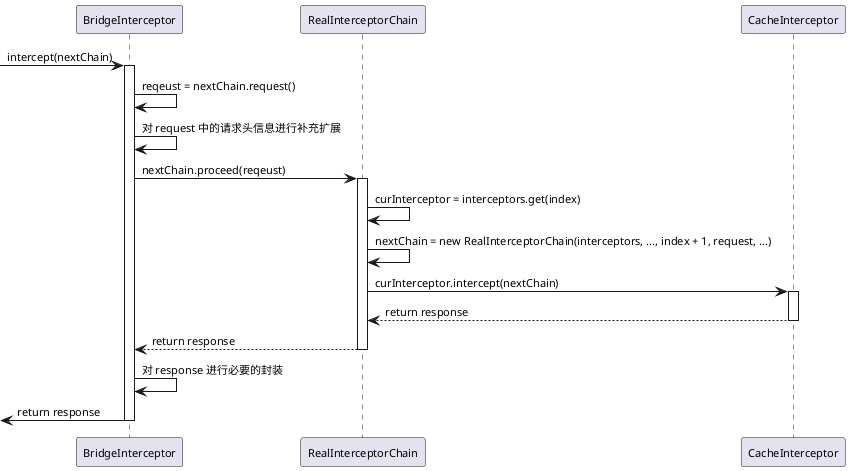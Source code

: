 /' 
```sequence
participant BI as BridgeInterceptor
participant RIC as RealInterceptorChain
participant CI as CacheInterceptor

BI ->> BI : intercept(nextChain)
activate BI
    BI ->> BI : reqeust = nextChain.request()
    BI ->> BI : 对 request 中的请求头信息进行补充扩展
    BI ->> RIC : nextChain.proceed(reqeust)
    activate RIC
        RIC ->> RIC : curInterceptor = interceptors.get(index)
        RIC ->> RIC : nextChain = new RealInterceptorChain(interceptors, ..., index + 1, request, ...)
        RIC ->> CI : curInterceptor.intercept(nextChain)
        CI -->> RIC : return response
    deactivate RIC
    RIC -->> BI : return response
    BI ->> BI : 对 response 进行必要的封装
    BI ->> BI : return response
deactivate BI
```
'/

@startuml
skinparam DefaultFontSize 11
participant  BridgeInterceptor as BI
participant  RealInterceptorChain as RIC
participant  CacheInterceptor as CI

[-> BI : intercept(nextChain)
activate BI
    BI -> BI : reqeust = nextChain.request()
    BI -> BI : 对 request 中的请求头信息进行补充扩展
    BI -> RIC : nextChain.proceed(reqeust)
    activate RIC
        RIC -> RIC : curInterceptor = interceptors.get(index)
        RIC -> RIC : nextChain = new RealInterceptorChain(interceptors, ..., index + 1, request, ...)
        RIC -> CI ++ : curInterceptor.intercept(nextChain)
        CI --> RIC -- : return response
        RIC --> BI : return response
    deactivate RIC
    BI -> BI : 对 response 进行必要的封装
    [<- BI : return response
deactivate BI
@enduml